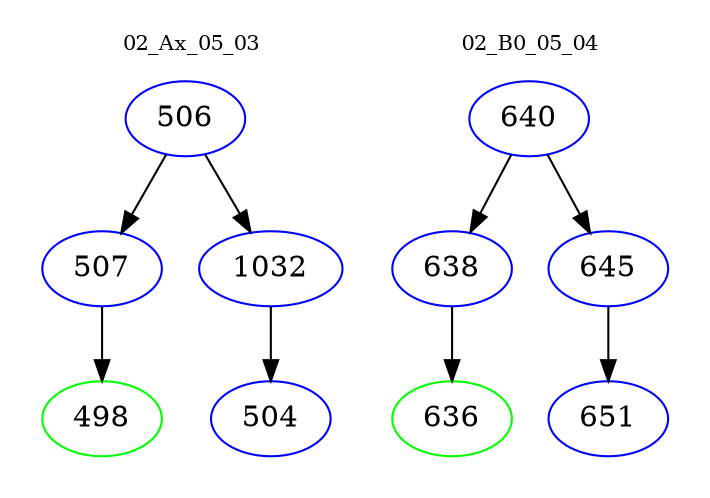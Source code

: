 digraph{
subgraph cluster_0 {
color = white
label = "02_Ax_05_03";
fontsize=10;
T0_506 [label="506", color="blue"]
T0_506 -> T0_507 [color="black"]
T0_507 [label="507", color="blue"]
T0_507 -> T0_498 [color="black"]
T0_498 [label="498", color="green"]
T0_506 -> T0_1032 [color="black"]
T0_1032 [label="1032", color="blue"]
T0_1032 -> T0_504 [color="black"]
T0_504 [label="504", color="blue"]
}
subgraph cluster_1 {
color = white
label = "02_B0_05_04";
fontsize=10;
T1_640 [label="640", color="blue"]
T1_640 -> T1_638 [color="black"]
T1_638 [label="638", color="blue"]
T1_638 -> T1_636 [color="black"]
T1_636 [label="636", color="green"]
T1_640 -> T1_645 [color="black"]
T1_645 [label="645", color="blue"]
T1_645 -> T1_651 [color="black"]
T1_651 [label="651", color="blue"]
}
}

